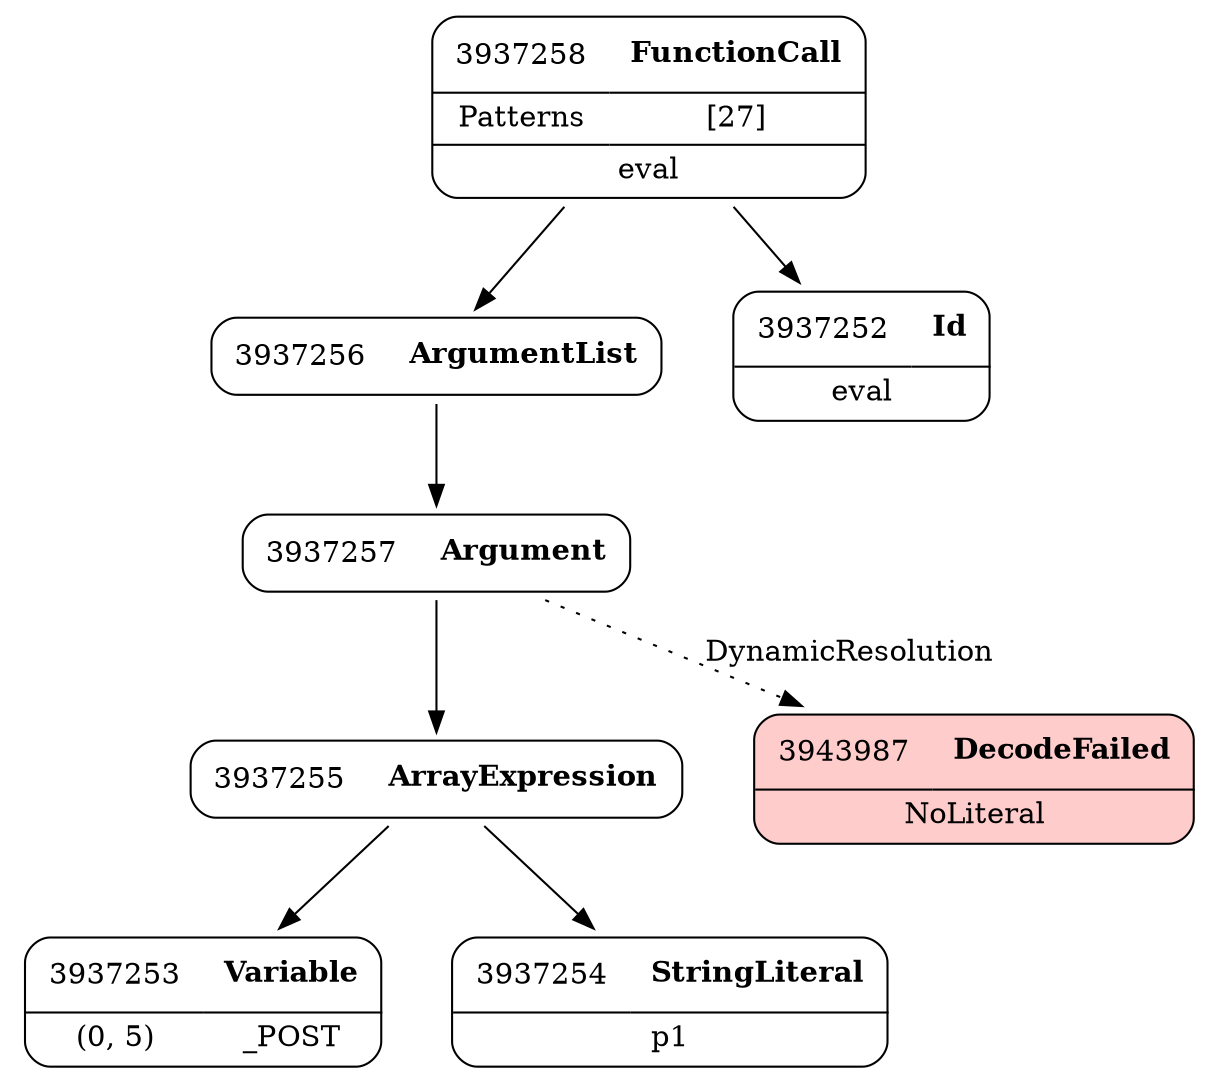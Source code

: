 digraph ast {
node [shape=none];
3937256 [label=<<TABLE border='1' cellspacing='0' cellpadding='10' style='rounded' ><TR><TD border='0'>3937256</TD><TD border='0'><B>ArgumentList</B></TD></TR></TABLE>>];
3937256 -> 3937257 [weight=2];
3937257 [label=<<TABLE border='1' cellspacing='0' cellpadding='10' style='rounded' ><TR><TD border='0'>3937257</TD><TD border='0'><B>Argument</B></TD></TR></TABLE>>];
3937257 -> 3937255 [weight=2];
3937257 -> 3943987 [style=dotted,label=DynamicResolution];
3937258 [label=<<TABLE border='1' cellspacing='0' cellpadding='10' style='rounded' ><TR><TD border='0'>3937258</TD><TD border='0'><B>FunctionCall</B></TD></TR><HR/><TR><TD border='0' cellpadding='5'>Patterns</TD><TD border='0' cellpadding='5'>[27]</TD></TR><HR/><TR><TD border='0' cellpadding='5' colspan='2'>eval</TD></TR></TABLE>>];
3937258 -> 3937252 [weight=2];
3937258 -> 3937256 [weight=2];
3937252 [label=<<TABLE border='1' cellspacing='0' cellpadding='10' style='rounded' ><TR><TD border='0'>3937252</TD><TD border='0'><B>Id</B></TD></TR><HR/><TR><TD border='0' cellpadding='5' colspan='2'>eval</TD></TR></TABLE>>];
3937253 [label=<<TABLE border='1' cellspacing='0' cellpadding='10' style='rounded' ><TR><TD border='0'>3937253</TD><TD border='0'><B>Variable</B></TD></TR><HR/><TR><TD border='0' cellpadding='5'>(0, 5)</TD><TD border='0' cellpadding='5'>_POST</TD></TR></TABLE>>];
3937254 [label=<<TABLE border='1' cellspacing='0' cellpadding='10' style='rounded' ><TR><TD border='0'>3937254</TD><TD border='0'><B>StringLiteral</B></TD></TR><HR/><TR><TD border='0' cellpadding='5' colspan='2'>p1</TD></TR></TABLE>>];
3937255 [label=<<TABLE border='1' cellspacing='0' cellpadding='10' style='rounded' ><TR><TD border='0'>3937255</TD><TD border='0'><B>ArrayExpression</B></TD></TR></TABLE>>];
3937255 -> 3937253 [weight=2];
3937255 -> 3937254 [weight=2];
3943987 [label=<<TABLE border='1' cellspacing='0' cellpadding='10' style='rounded' bgcolor='#FFCCCC' ><TR><TD border='0'>3943987</TD><TD border='0'><B>DecodeFailed</B></TD></TR><HR/><TR><TD border='0' cellpadding='5' colspan='2'>NoLiteral</TD></TR></TABLE>>];
}
